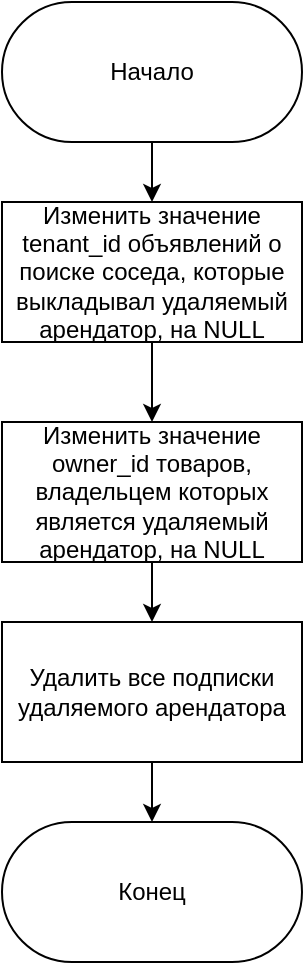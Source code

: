 <mxfile version="13.9.9" type="device" pages="5"><diagram id="vyPU33C2eKB0_A4e-AkT" name="TenantTrigger"><mxGraphModel dx="1024" dy="592" grid="1" gridSize="10" guides="1" tooltips="1" connect="1" arrows="1" fold="1" page="1" pageScale="1" pageWidth="827" pageHeight="1169" math="0" shadow="0"><root><mxCell id="0"/><mxCell id="1" parent="0"/><mxCell id="lmYIIqQXAfeHjgFVe8kR-2" style="edgeStyle=orthogonalEdgeStyle;rounded=0;orthogonalLoop=1;jettySize=auto;html=1;exitX=0.5;exitY=1;exitDx=0;exitDy=0;entryX=0.5;entryY=0;entryDx=0;entryDy=0;" parent="1" source="lmYIIqQXAfeHjgFVe8kR-3" target="lmYIIqQXAfeHjgFVe8kR-6" edge="1"><mxGeometry relative="1" as="geometry"/></mxCell><mxCell id="lmYIIqQXAfeHjgFVe8kR-3" value="Начало" style="rounded=1;whiteSpace=wrap;html=1;strokeWidth=1;fillColor=#FFFFFF;arcSize=50;" parent="1" vertex="1"><mxGeometry x="230" y="60" width="150" height="70" as="geometry"/></mxCell><mxCell id="lmYIIqQXAfeHjgFVe8kR-4" value="Конец" style="rounded=1;whiteSpace=wrap;html=1;strokeWidth=1;fillColor=#FFFFFF;arcSize=50;" parent="1" vertex="1"><mxGeometry x="230" y="470" width="150" height="70" as="geometry"/></mxCell><mxCell id="lmYIIqQXAfeHjgFVe8kR-5" style="edgeStyle=orthogonalEdgeStyle;rounded=0;orthogonalLoop=1;jettySize=auto;html=1;exitX=0.5;exitY=1;exitDx=0;exitDy=0;entryX=0.5;entryY=0;entryDx=0;entryDy=0;" parent="1" source="lmYIIqQXAfeHjgFVe8kR-6" target="lmYIIqQXAfeHjgFVe8kR-8" edge="1"><mxGeometry relative="1" as="geometry"/></mxCell><mxCell id="lmYIIqQXAfeHjgFVe8kR-6" value="Изменить значение tenant_id объявлений о поиске соседа, которые выкладывал удаляемый арендатор, на NULL" style="rounded=0;whiteSpace=wrap;html=1;strokeWidth=1;fillColor=#FFFFFF;" parent="1" vertex="1"><mxGeometry x="230" y="160" width="150" height="70" as="geometry"/></mxCell><mxCell id="lmYIIqQXAfeHjgFVe8kR-7" style="edgeStyle=orthogonalEdgeStyle;rounded=0;orthogonalLoop=1;jettySize=auto;html=1;exitX=0.5;exitY=1;exitDx=0;exitDy=0;entryX=0.5;entryY=0;entryDx=0;entryDy=0;" parent="1" source="lmYIIqQXAfeHjgFVe8kR-8" target="lmYIIqQXAfeHjgFVe8kR-10" edge="1"><mxGeometry relative="1" as="geometry"/></mxCell><mxCell id="lmYIIqQXAfeHjgFVe8kR-8" value="Изменить значение owner_id товаров, владельцем которых является удаляемый арендатор, на NULL" style="rounded=0;whiteSpace=wrap;html=1;strokeWidth=1;fillColor=#FFFFFF;" parent="1" vertex="1"><mxGeometry x="230" y="270" width="150" height="70" as="geometry"/></mxCell><mxCell id="lmYIIqQXAfeHjgFVe8kR-9" style="edgeStyle=orthogonalEdgeStyle;rounded=0;orthogonalLoop=1;jettySize=auto;html=1;exitX=0.5;exitY=1;exitDx=0;exitDy=0;entryX=0.5;entryY=0;entryDx=0;entryDy=0;" parent="1" source="lmYIIqQXAfeHjgFVe8kR-10" target="lmYIIqQXAfeHjgFVe8kR-4" edge="1"><mxGeometry relative="1" as="geometry"/></mxCell><mxCell id="lmYIIqQXAfeHjgFVe8kR-10" value="Удалить все подписки удаляемого арендатора" style="rounded=0;whiteSpace=wrap;html=1;strokeWidth=1;fillColor=#FFFFFF;" parent="1" vertex="1"><mxGeometry x="230" y="370" width="150" height="70" as="geometry"/></mxCell></root></mxGraphModel></diagram><diagram id="EW3I0QwJIumAyLeO7z-U" name="LandlordTrigger"><mxGraphModel dx="853" dy="493" grid="1" gridSize="10" guides="1" tooltips="1" connect="1" arrows="1" fold="1" page="1" pageScale="1" pageWidth="827" pageHeight="1169" math="0" shadow="0"><root><mxCell id="x57AlTmTYSij2B6Mc9U3-0"/><mxCell id="x57AlTmTYSij2B6Mc9U3-1" parent="x57AlTmTYSij2B6Mc9U3-0"/><mxCell id="x57AlTmTYSij2B6Mc9U3-2" style="edgeStyle=orthogonalEdgeStyle;rounded=0;orthogonalLoop=1;jettySize=auto;html=1;exitX=0.5;exitY=1;exitDx=0;exitDy=0;entryX=0.5;entryY=0;entryDx=0;entryDy=0;" parent="x57AlTmTYSij2B6Mc9U3-1" source="x57AlTmTYSij2B6Mc9U3-3" target="x57AlTmTYSij2B6Mc9U3-6" edge="1"><mxGeometry relative="1" as="geometry"/></mxCell><mxCell id="x57AlTmTYSij2B6Mc9U3-3" value="Начало" style="rounded=1;whiteSpace=wrap;html=1;strokeWidth=1;fillColor=#FFFFFF;arcSize=50;" parent="x57AlTmTYSij2B6Mc9U3-1" vertex="1"><mxGeometry x="230" y="60" width="150" height="70" as="geometry"/></mxCell><mxCell id="x57AlTmTYSij2B6Mc9U3-4" value="Конец" style="rounded=1;whiteSpace=wrap;html=1;strokeWidth=1;fillColor=#FFFFFF;arcSize=50;" parent="x57AlTmTYSij2B6Mc9U3-1" vertex="1"><mxGeometry x="230" y="380" width="150" height="70" as="geometry"/></mxCell><mxCell id="x57AlTmTYSij2B6Mc9U3-5" style="edgeStyle=orthogonalEdgeStyle;rounded=0;orthogonalLoop=1;jettySize=auto;html=1;exitX=0.5;exitY=1;exitDx=0;exitDy=0;entryX=0.5;entryY=0;entryDx=0;entryDy=0;" parent="x57AlTmTYSij2B6Mc9U3-1" source="x57AlTmTYSij2B6Mc9U3-6" target="x57AlTmTYSij2B6Mc9U3-8" edge="1"><mxGeometry relative="1" as="geometry"/></mxCell><mxCell id="x57AlTmTYSij2B6Mc9U3-6" value="Изменить значение owner_id всех квартир, владельцем которых является удаляемый арендодатель, на NULL" style="rounded=0;whiteSpace=wrap;html=1;strokeWidth=1;fillColor=#FFFFFF;" parent="x57AlTmTYSij2B6Mc9U3-1" vertex="1"><mxGeometry x="230" y="160" width="150" height="70" as="geometry"/></mxCell><mxCell id="x57AlTmTYSij2B6Mc9U3-7" style="edgeStyle=orthogonalEdgeStyle;rounded=0;orthogonalLoop=1;jettySize=auto;html=1;exitX=0.5;exitY=1;exitDx=0;exitDy=0;entryX=0.5;entryY=0;entryDx=0;entryDy=0;" parent="x57AlTmTYSij2B6Mc9U3-1" source="x57AlTmTYSij2B6Mc9U3-8" target="x57AlTmTYSij2B6Mc9U3-4" edge="1"><mxGeometry relative="1" as="geometry"/></mxCell><mxCell id="x57AlTmTYSij2B6Mc9U3-8" value="Удалить все подписки на удаляемого арендодателя" style="rounded=0;whiteSpace=wrap;html=1;strokeWidth=1;fillColor=#FFFFFF;" parent="x57AlTmTYSij2B6Mc9U3-1" vertex="1"><mxGeometry x="230" y="270" width="150" height="70" as="geometry"/></mxCell></root></mxGraphModel></diagram><diagram id="UDASRtZhLbG8t3qL9d5Y" name="FlatTrigger"><mxGraphModel dx="1024" dy="592" grid="1" gridSize="10" guides="1" tooltips="1" connect="1" arrows="1" fold="1" page="1" pageScale="1" pageWidth="827" pageHeight="1169" math="0" shadow="0"><root><mxCell id="p4hAW1b8KdYjkmkP3c4g-0"/><mxCell id="p4hAW1b8KdYjkmkP3c4g-1" parent="p4hAW1b8KdYjkmkP3c4g-0"/><mxCell id="p4hAW1b8KdYjkmkP3c4g-2" style="edgeStyle=orthogonalEdgeStyle;rounded=0;orthogonalLoop=1;jettySize=auto;html=1;exitX=0.5;exitY=1;exitDx=0;exitDy=0;entryX=0.5;entryY=0;entryDx=0;entryDy=0;" edge="1" parent="p4hAW1b8KdYjkmkP3c4g-1" source="p4hAW1b8KdYjkmkP3c4g-3" target="p4hAW1b8KdYjkmkP3c4g-6"><mxGeometry relative="1" as="geometry"/></mxCell><mxCell id="p4hAW1b8KdYjkmkP3c4g-3" value="Начало" style="rounded=1;whiteSpace=wrap;html=1;strokeWidth=1;fillColor=#FFFFFF;arcSize=50;" vertex="1" parent="p4hAW1b8KdYjkmkP3c4g-1"><mxGeometry x="230" y="70" width="150" height="60" as="geometry"/></mxCell><mxCell id="p4hAW1b8KdYjkmkP3c4g-4" value="Конец" style="rounded=1;whiteSpace=wrap;html=1;strokeWidth=1;fillColor=#FFFFFF;arcSize=50;" vertex="1" parent="p4hAW1b8KdYjkmkP3c4g-1"><mxGeometry x="230" y="370" width="150" height="60" as="geometry"/></mxCell><mxCell id="p4hAW1b8KdYjkmkP3c4g-5" style="edgeStyle=orthogonalEdgeStyle;rounded=0;orthogonalLoop=1;jettySize=auto;html=1;exitX=0.5;exitY=1;exitDx=0;exitDy=0;entryX=0.5;entryY=0;entryDx=0;entryDy=0;" edge="1" parent="p4hAW1b8KdYjkmkP3c4g-1" source="p4hAW1b8KdYjkmkP3c4g-6" target="p4hAW1b8KdYjkmkP3c4g-8"><mxGeometry relative="1" as="geometry"/></mxCell><mxCell id="p4hAW1b8KdYjkmkP3c4g-6" value="Удалить все фотографии удаляемой квартиры" style="rounded=0;whiteSpace=wrap;html=1;strokeWidth=1;fillColor=#FFFFFF;" vertex="1" parent="p4hAW1b8KdYjkmkP3c4g-1"><mxGeometry x="230" y="170" width="150" height="60" as="geometry"/></mxCell><mxCell id="p4hAW1b8KdYjkmkP3c4g-7" style="edgeStyle=orthogonalEdgeStyle;rounded=0;orthogonalLoop=1;jettySize=auto;html=1;exitX=0.5;exitY=1;exitDx=0;exitDy=0;entryX=0.5;entryY=0;entryDx=0;entryDy=0;" edge="1" parent="p4hAW1b8KdYjkmkP3c4g-1" source="p4hAW1b8KdYjkmkP3c4g-8" target="p4hAW1b8KdYjkmkP3c4g-4"><mxGeometry relative="1" as="geometry"/></mxCell><mxCell id="p4hAW1b8KdYjkmkP3c4g-8" value="Удалить все отметки &quot;Нравится&quot; на удаляемую квартиру" style="rounded=0;whiteSpace=wrap;html=1;strokeWidth=1;fillColor=#FFFFFF;" vertex="1" parent="p4hAW1b8KdYjkmkP3c4g-1"><mxGeometry x="230" y="270" width="150" height="60" as="geometry"/></mxCell></root></mxGraphModel></diagram><diagram id="6m93BLGV2GSmdr36f4pZ" name="MetroTrigger"><mxGraphModel dx="1024" dy="592" grid="1" gridSize="10" guides="1" tooltips="1" connect="1" arrows="1" fold="1" page="1" pageScale="1" pageWidth="827" pageHeight="1169" math="0" shadow="0"><root><mxCell id="5l40O-9Pg4fELu4jBwqx-0"/><mxCell id="5l40O-9Pg4fELu4jBwqx-1" parent="5l40O-9Pg4fELu4jBwqx-0"/><mxCell id="5l40O-9Pg4fELu4jBwqx-2" style="edgeStyle=orthogonalEdgeStyle;rounded=0;orthogonalLoop=1;jettySize=auto;html=1;exitX=0.5;exitY=1;exitDx=0;exitDy=0;entryX=0.5;entryY=0;entryDx=0;entryDy=0;" edge="1" parent="5l40O-9Pg4fELu4jBwqx-1" source="5l40O-9Pg4fELu4jBwqx-3" target="5l40O-9Pg4fELu4jBwqx-6"><mxGeometry relative="1" as="geometry"/></mxCell><mxCell id="5l40O-9Pg4fELu4jBwqx-3" value="Начало" style="rounded=1;whiteSpace=wrap;html=1;strokeWidth=1;fillColor=#FFFFFF;arcSize=50;" vertex="1" parent="5l40O-9Pg4fELu4jBwqx-1"><mxGeometry x="230" y="70" width="150" height="60" as="geometry"/></mxCell><mxCell id="5l40O-9Pg4fELu4jBwqx-4" value="Конец" style="rounded=1;whiteSpace=wrap;html=1;strokeWidth=1;fillColor=#FFFFFF;arcSize=50;" vertex="1" parent="5l40O-9Pg4fELu4jBwqx-1"><mxGeometry x="230" y="270" width="150" height="60" as="geometry"/></mxCell><mxCell id="5l40O-9Pg4fELu4jBwqx-5" style="edgeStyle=orthogonalEdgeStyle;rounded=0;orthogonalLoop=1;jettySize=auto;html=1;exitX=0.5;exitY=1;exitDx=0;exitDy=0;entryX=0.5;entryY=0;entryDx=0;entryDy=0;" edge="1" parent="5l40O-9Pg4fELu4jBwqx-1" source="5l40O-9Pg4fELu4jBwqx-6" target="5l40O-9Pg4fELu4jBwqx-4"><mxGeometry relative="1" as="geometry"><mxPoint x="305" y="270" as="targetPoint"/></mxGeometry></mxCell><mxCell id="5l40O-9Pg4fELu4jBwqx-6" value="Удалить все станции метро удаляемой подписки" style="rounded=0;whiteSpace=wrap;html=1;strokeWidth=1;fillColor=#FFFFFF;" vertex="1" parent="5l40O-9Pg4fELu4jBwqx-1"><mxGeometry x="230" y="170" width="150" height="60" as="geometry"/></mxCell></root></mxGraphModel></diagram><diagram id="1iMX8iK0a618aMq0k2Cu" name="SubFlatTrigger"><mxGraphModel dx="1024" dy="592" grid="1" gridSize="10" guides="1" tooltips="1" connect="1" arrows="1" fold="1" page="1" pageScale="1" pageWidth="827" pageHeight="1169" math="0" shadow="0"><root><mxCell id="PyVvsSjhQ59_XGhqr8bo-0"/><mxCell id="PyVvsSjhQ59_XGhqr8bo-1" parent="PyVvsSjhQ59_XGhqr8bo-0"/><mxCell id="PyVvsSjhQ59_XGhqr8bo-2" style="edgeStyle=orthogonalEdgeStyle;rounded=0;orthogonalLoop=1;jettySize=auto;html=1;exitX=0.5;exitY=1;exitDx=0;exitDy=0;entryX=0.5;entryY=0;entryDx=0;entryDy=0;" edge="1" parent="PyVvsSjhQ59_XGhqr8bo-1" source="PyVvsSjhQ59_XGhqr8bo-3" target="PyVvsSjhQ59_XGhqr8bo-6"><mxGeometry relative="1" as="geometry"/></mxCell><mxCell id="PyVvsSjhQ59_XGhqr8bo-3" value="Начало" style="rounded=1;whiteSpace=wrap;html=1;strokeWidth=1;fillColor=#FFFFFF;arcSize=50;" vertex="1" parent="PyVvsSjhQ59_XGhqr8bo-1"><mxGeometry x="230" y="70" width="150" height="60" as="geometry"/></mxCell><mxCell id="PyVvsSjhQ59_XGhqr8bo-4" value="Конец" style="rounded=1;whiteSpace=wrap;html=1;strokeWidth=1;fillColor=#FFFFFF;arcSize=50;" vertex="1" parent="PyVvsSjhQ59_XGhqr8bo-1"><mxGeometry x="230" y="270" width="150" height="60" as="geometry"/></mxCell><mxCell id="PyVvsSjhQ59_XGhqr8bo-5" style="edgeStyle=orthogonalEdgeStyle;rounded=0;orthogonalLoop=1;jettySize=auto;html=1;exitX=0.5;exitY=1;exitDx=0;exitDy=0;entryX=0.5;entryY=0;entryDx=0;entryDy=0;" edge="1" parent="PyVvsSjhQ59_XGhqr8bo-1" source="PyVvsSjhQ59_XGhqr8bo-6" target="PyVvsSjhQ59_XGhqr8bo-4"><mxGeometry relative="1" as="geometry"><mxPoint x="305" y="270" as="targetPoint"/></mxGeometry></mxCell><mxCell id="PyVvsSjhQ59_XGhqr8bo-6" value="Удалить подписку арендатора, добавляющего новые параметры, на квартиру" style="rounded=0;whiteSpace=wrap;html=1;strokeWidth=1;fillColor=#FFFFFF;" vertex="1" parent="PyVvsSjhQ59_XGhqr8bo-1"><mxGeometry x="230" y="170" width="150" height="60" as="geometry"/></mxCell></root></mxGraphModel></diagram></mxfile>